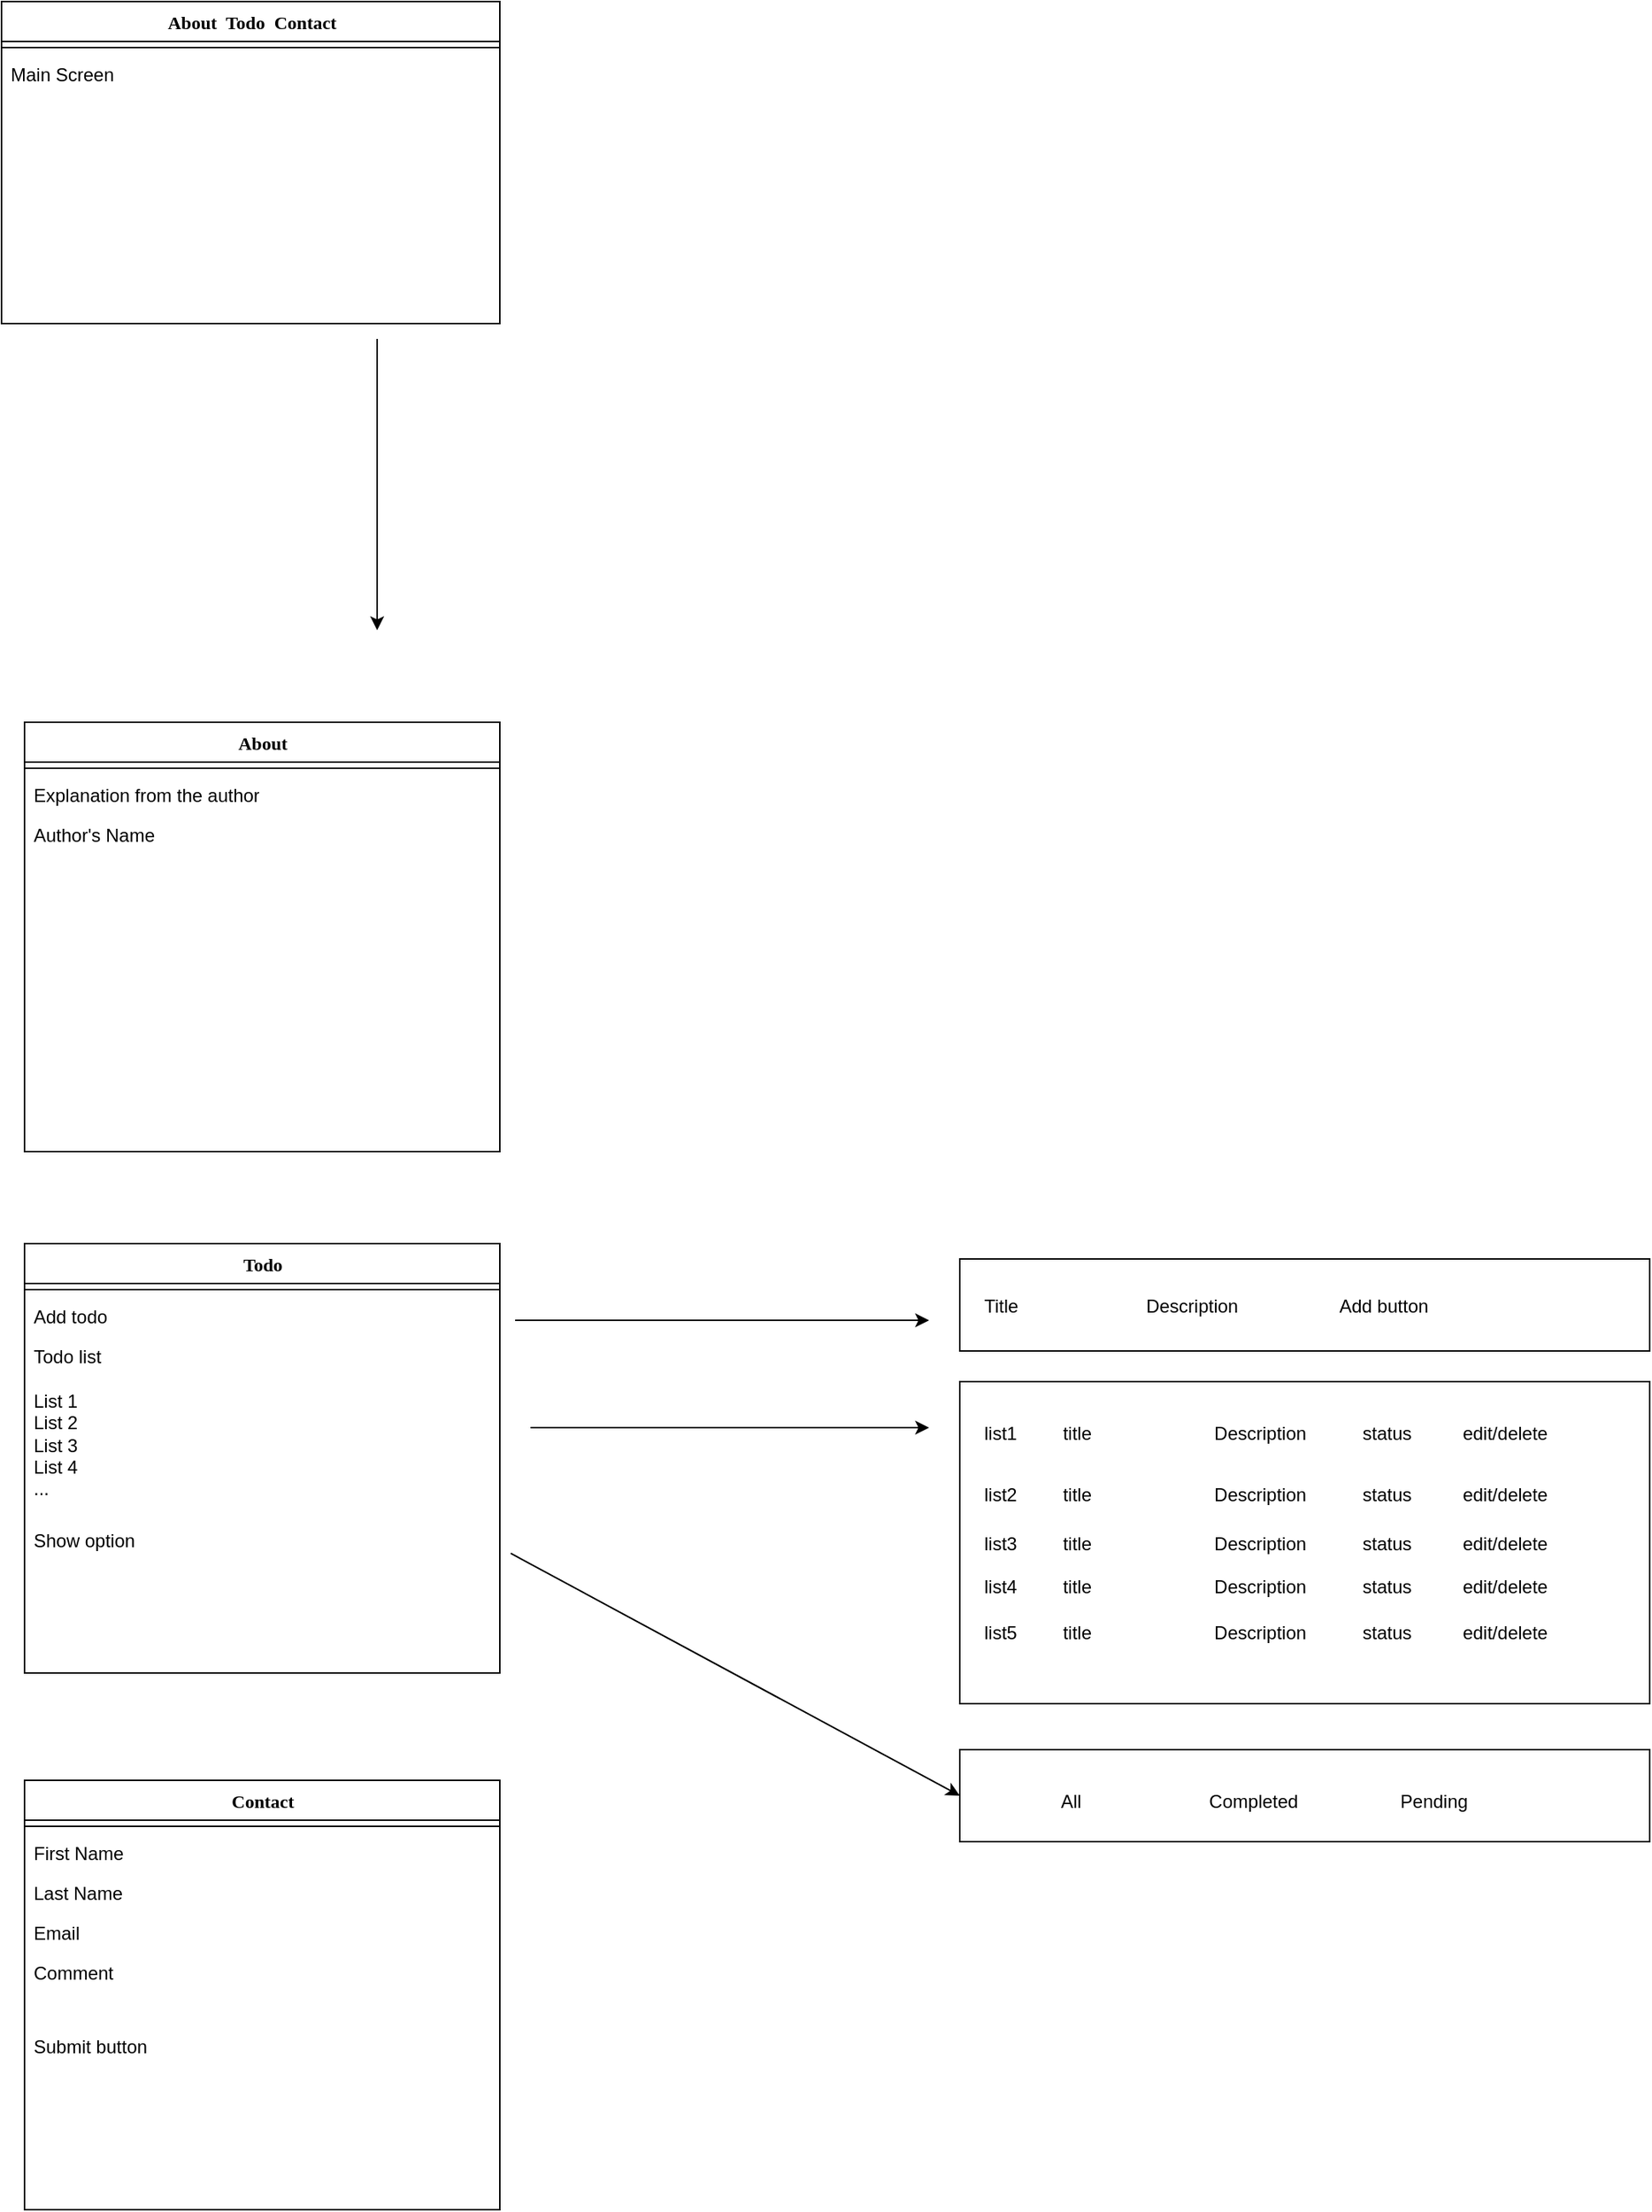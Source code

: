 <mxfile version="22.0.2" type="github">
  <diagram name="Page-1" id="9f46799a-70d6-7492-0946-bef42562c5a5">
    <mxGraphModel dx="4780" dy="3483" grid="1" gridSize="10" guides="1" tooltips="1" connect="1" arrows="1" fold="1" page="1" pageScale="1" pageWidth="1100" pageHeight="850" background="none" math="0" shadow="0">
      <root>
        <mxCell id="0" />
        <mxCell id="1" parent="0" />
        <mxCell id="78961159f06e98e8-108" value="About&amp;nbsp; Todo&amp;nbsp; Contact" style="swimlane;html=1;fontStyle=1;align=center;verticalAlign=top;childLayout=stackLayout;horizontal=1;startSize=26;horizontalStack=0;resizeParent=1;resizeLast=0;collapsible=1;marginBottom=0;swimlaneFillColor=#ffffff;rounded=0;shadow=0;comic=0;labelBackgroundColor=none;strokeWidth=1;fillColor=none;fontFamily=Verdana;fontSize=12" parent="1" vertex="1">
          <mxGeometry x="5" y="-820" width="325" height="210" as="geometry" />
        </mxCell>
        <mxCell id="78961159f06e98e8-116" value="" style="line;html=1;strokeWidth=1;fillColor=none;align=left;verticalAlign=middle;spacingTop=-1;spacingLeft=3;spacingRight=3;rotatable=0;labelPosition=right;points=[];portConstraint=eastwest;" parent="78961159f06e98e8-108" vertex="1">
          <mxGeometry y="26" width="325" height="8" as="geometry" />
        </mxCell>
        <mxCell id="78961159f06e98e8-120" value="Main Screen" style="text;html=1;strokeColor=none;fillColor=none;align=left;verticalAlign=top;spacingLeft=4;spacingRight=4;whiteSpace=wrap;overflow=hidden;rotatable=0;points=[[0,0.5],[1,0.5]];portConstraint=eastwest;" parent="78961159f06e98e8-108" vertex="1">
          <mxGeometry y="34" width="325" height="26" as="geometry" />
        </mxCell>
        <mxCell id="h2hBRqbKWnEYXhPbaiBG-1" value="About" style="swimlane;html=1;fontStyle=1;align=center;verticalAlign=top;childLayout=stackLayout;horizontal=1;startSize=26;horizontalStack=0;resizeParent=1;resizeLast=0;collapsible=1;marginBottom=0;swimlaneFillColor=#ffffff;rounded=0;shadow=0;comic=0;labelBackgroundColor=none;strokeWidth=1;fillColor=none;fontFamily=Verdana;fontSize=12" vertex="1" parent="1">
          <mxGeometry x="20" y="-350" width="310" height="280" as="geometry" />
        </mxCell>
        <mxCell id="h2hBRqbKWnEYXhPbaiBG-2" value="" style="line;html=1;strokeWidth=1;fillColor=none;align=left;verticalAlign=middle;spacingTop=-1;spacingLeft=3;spacingRight=3;rotatable=0;labelPosition=right;points=[];portConstraint=eastwest;" vertex="1" parent="h2hBRqbKWnEYXhPbaiBG-1">
          <mxGeometry y="26" width="310" height="8" as="geometry" />
        </mxCell>
        <mxCell id="h2hBRqbKWnEYXhPbaiBG-3" value="Explanation from the author" style="text;html=1;strokeColor=none;fillColor=none;align=left;verticalAlign=top;spacingLeft=4;spacingRight=4;whiteSpace=wrap;overflow=hidden;rotatable=0;points=[[0,0.5],[1,0.5]];portConstraint=eastwest;" vertex="1" parent="h2hBRqbKWnEYXhPbaiBG-1">
          <mxGeometry y="34" width="310" height="26" as="geometry" />
        </mxCell>
        <mxCell id="h2hBRqbKWnEYXhPbaiBG-4" value="Author&#39;s Name" style="text;html=1;strokeColor=none;fillColor=none;align=left;verticalAlign=top;spacingLeft=4;spacingRight=4;whiteSpace=wrap;overflow=hidden;rotatable=0;points=[[0,0.5],[1,0.5]];portConstraint=eastwest;" vertex="1" parent="h2hBRqbKWnEYXhPbaiBG-1">
          <mxGeometry y="60" width="310" height="26" as="geometry" />
        </mxCell>
        <mxCell id="h2hBRqbKWnEYXhPbaiBG-5" value="Todo" style="swimlane;html=1;fontStyle=1;align=center;verticalAlign=top;childLayout=stackLayout;horizontal=1;startSize=26;horizontalStack=0;resizeParent=1;resizeLast=0;collapsible=1;marginBottom=0;swimlaneFillColor=#ffffff;rounded=0;shadow=0;comic=0;labelBackgroundColor=none;strokeWidth=1;fillColor=none;fontFamily=Verdana;fontSize=12" vertex="1" parent="1">
          <mxGeometry x="20" y="-10" width="310" height="280" as="geometry" />
        </mxCell>
        <mxCell id="h2hBRqbKWnEYXhPbaiBG-6" value="" style="line;html=1;strokeWidth=1;fillColor=none;align=left;verticalAlign=middle;spacingTop=-1;spacingLeft=3;spacingRight=3;rotatable=0;labelPosition=right;points=[];portConstraint=eastwest;" vertex="1" parent="h2hBRqbKWnEYXhPbaiBG-5">
          <mxGeometry y="26" width="310" height="8" as="geometry" />
        </mxCell>
        <mxCell id="h2hBRqbKWnEYXhPbaiBG-7" value="Add todo" style="text;html=1;strokeColor=none;fillColor=none;align=left;verticalAlign=top;spacingLeft=4;spacingRight=4;whiteSpace=wrap;overflow=hidden;rotatable=0;points=[[0,0.5],[1,0.5]];portConstraint=eastwest;" vertex="1" parent="h2hBRqbKWnEYXhPbaiBG-5">
          <mxGeometry y="34" width="310" height="26" as="geometry" />
        </mxCell>
        <mxCell id="h2hBRqbKWnEYXhPbaiBG-8" value="Todo list&lt;br&gt;&lt;br&gt;List 1&lt;br&gt;List 2&lt;br&gt;List 3&lt;br&gt;List 4&lt;br&gt;..." style="text;html=1;strokeColor=none;fillColor=none;align=left;verticalAlign=top;spacingLeft=4;spacingRight=4;whiteSpace=wrap;overflow=hidden;rotatable=0;points=[[0,0.5],[1,0.5]];portConstraint=eastwest;" vertex="1" parent="h2hBRqbKWnEYXhPbaiBG-5">
          <mxGeometry y="60" width="310" height="120" as="geometry" />
        </mxCell>
        <mxCell id="h2hBRqbKWnEYXhPbaiBG-9" value="Show option" style="text;html=1;strokeColor=none;fillColor=none;align=left;verticalAlign=top;spacingLeft=4;spacingRight=4;whiteSpace=wrap;overflow=hidden;rotatable=0;points=[[0,0.5],[1,0.5]];portConstraint=eastwest;" vertex="1" parent="h2hBRqbKWnEYXhPbaiBG-5">
          <mxGeometry y="180" width="310" height="26" as="geometry" />
        </mxCell>
        <mxCell id="h2hBRqbKWnEYXhPbaiBG-10" value="Contact" style="swimlane;html=1;fontStyle=1;align=center;verticalAlign=top;childLayout=stackLayout;horizontal=1;startSize=26;horizontalStack=0;resizeParent=1;resizeLast=0;collapsible=1;marginBottom=0;swimlaneFillColor=#ffffff;rounded=0;shadow=0;comic=0;labelBackgroundColor=none;strokeWidth=1;fillColor=none;fontFamily=Verdana;fontSize=12" vertex="1" parent="1">
          <mxGeometry x="20" y="340" width="310" height="280" as="geometry" />
        </mxCell>
        <mxCell id="h2hBRqbKWnEYXhPbaiBG-11" value="" style="line;html=1;strokeWidth=1;fillColor=none;align=left;verticalAlign=middle;spacingTop=-1;spacingLeft=3;spacingRight=3;rotatable=0;labelPosition=right;points=[];portConstraint=eastwest;" vertex="1" parent="h2hBRqbKWnEYXhPbaiBG-10">
          <mxGeometry y="26" width="310" height="8" as="geometry" />
        </mxCell>
        <mxCell id="h2hBRqbKWnEYXhPbaiBG-12" value="First Name" style="text;html=1;strokeColor=none;fillColor=none;align=left;verticalAlign=top;spacingLeft=4;spacingRight=4;whiteSpace=wrap;overflow=hidden;rotatable=0;points=[[0,0.5],[1,0.5]];portConstraint=eastwest;" vertex="1" parent="h2hBRqbKWnEYXhPbaiBG-10">
          <mxGeometry y="34" width="310" height="26" as="geometry" />
        </mxCell>
        <mxCell id="h2hBRqbKWnEYXhPbaiBG-13" value="Last Name" style="text;html=1;strokeColor=none;fillColor=none;align=left;verticalAlign=top;spacingLeft=4;spacingRight=4;whiteSpace=wrap;overflow=hidden;rotatable=0;points=[[0,0.5],[1,0.5]];portConstraint=eastwest;" vertex="1" parent="h2hBRqbKWnEYXhPbaiBG-10">
          <mxGeometry y="60" width="310" height="26" as="geometry" />
        </mxCell>
        <mxCell id="h2hBRqbKWnEYXhPbaiBG-14" value="Email" style="text;html=1;strokeColor=none;fillColor=none;align=left;verticalAlign=top;spacingLeft=4;spacingRight=4;whiteSpace=wrap;overflow=hidden;rotatable=0;points=[[0,0.5],[1,0.5]];portConstraint=eastwest;" vertex="1" parent="h2hBRqbKWnEYXhPbaiBG-10">
          <mxGeometry y="86" width="310" height="26" as="geometry" />
        </mxCell>
        <mxCell id="h2hBRqbKWnEYXhPbaiBG-15" value="Comment" style="text;html=1;strokeColor=none;fillColor=none;align=left;verticalAlign=top;spacingLeft=4;spacingRight=4;whiteSpace=wrap;overflow=hidden;rotatable=0;points=[[0,0.5],[1,0.5]];portConstraint=eastwest;" vertex="1" parent="h2hBRqbKWnEYXhPbaiBG-10">
          <mxGeometry y="112" width="310" height="48" as="geometry" />
        </mxCell>
        <mxCell id="h2hBRqbKWnEYXhPbaiBG-16" value="Submit button" style="text;html=1;strokeColor=none;fillColor=none;align=left;verticalAlign=top;spacingLeft=4;spacingRight=4;whiteSpace=wrap;overflow=hidden;rotatable=0;points=[[0,0.5],[1,0.5]];portConstraint=eastwest;" vertex="1" parent="h2hBRqbKWnEYXhPbaiBG-10">
          <mxGeometry y="160" width="310" height="70" as="geometry" />
        </mxCell>
        <mxCell id="h2hBRqbKWnEYXhPbaiBG-17" value="" style="endArrow=classic;html=1;rounded=0;" edge="1" parent="1">
          <mxGeometry width="50" height="50" relative="1" as="geometry">
            <mxPoint x="250" y="-600" as="sourcePoint" />
            <mxPoint x="250" y="-410" as="targetPoint" />
          </mxGeometry>
        </mxCell>
        <mxCell id="h2hBRqbKWnEYXhPbaiBG-18" value="" style="endArrow=classic;html=1;rounded=0;" edge="1" parent="1">
          <mxGeometry width="50" height="50" relative="1" as="geometry">
            <mxPoint x="340" y="40" as="sourcePoint" />
            <mxPoint x="610" y="40" as="targetPoint" />
          </mxGeometry>
        </mxCell>
        <mxCell id="h2hBRqbKWnEYXhPbaiBG-20" value="" style="rounded=0;whiteSpace=wrap;html=1;" vertex="1" parent="1">
          <mxGeometry x="630" width="450" height="60" as="geometry" />
        </mxCell>
        <mxCell id="h2hBRqbKWnEYXhPbaiBG-21" value="Title&amp;nbsp; &amp;nbsp; &amp;nbsp; &amp;nbsp; &amp;nbsp; &amp;nbsp; &amp;nbsp; &amp;nbsp; &amp;nbsp; &amp;nbsp; &amp;nbsp; &amp;nbsp; &amp;nbsp;Description&amp;nbsp; &amp;nbsp; &amp;nbsp; &amp;nbsp; &amp;nbsp; &amp;nbsp; &amp;nbsp; &amp;nbsp; &amp;nbsp; &amp;nbsp; Add button" style="text;html=1;strokeColor=none;fillColor=none;align=left;verticalAlign=top;spacingLeft=4;spacingRight=4;whiteSpace=wrap;overflow=hidden;rotatable=0;points=[[0,0.5],[1,0.5]];portConstraint=eastwest;" vertex="1" parent="1">
          <mxGeometry x="640" y="17" width="310" height="26" as="geometry" />
        </mxCell>
        <mxCell id="h2hBRqbKWnEYXhPbaiBG-22" value="" style="endArrow=classic;html=1;rounded=0;" edge="1" parent="1">
          <mxGeometry width="50" height="50" relative="1" as="geometry">
            <mxPoint x="350" y="110" as="sourcePoint" />
            <mxPoint x="610" y="110" as="targetPoint" />
          </mxGeometry>
        </mxCell>
        <mxCell id="h2hBRqbKWnEYXhPbaiBG-23" value="" style="rounded=0;whiteSpace=wrap;html=1;" vertex="1" parent="1">
          <mxGeometry x="630" y="80" width="450" height="210" as="geometry" />
        </mxCell>
        <mxCell id="h2hBRqbKWnEYXhPbaiBG-24" value="list1&amp;nbsp; &amp;nbsp; &amp;nbsp; &amp;nbsp; &amp;nbsp;title&amp;nbsp; &amp;nbsp; &amp;nbsp; &amp;nbsp; &amp;nbsp; &amp;nbsp; &amp;nbsp; &amp;nbsp; &amp;nbsp; &amp;nbsp; &amp;nbsp; &amp;nbsp; Description&amp;nbsp; &amp;nbsp; &amp;nbsp; &amp;nbsp; &amp;nbsp; &amp;nbsp;status&amp;nbsp; &amp;nbsp; &amp;nbsp; &amp;nbsp; &amp;nbsp; edit/delete" style="text;html=1;strokeColor=none;fillColor=none;align=left;verticalAlign=top;spacingLeft=4;spacingRight=4;whiteSpace=wrap;overflow=hidden;rotatable=0;points=[[0,0.5],[1,0.5]];portConstraint=eastwest;" vertex="1" parent="1">
          <mxGeometry x="640" y="100" width="410" height="26" as="geometry" />
        </mxCell>
        <mxCell id="h2hBRqbKWnEYXhPbaiBG-28" value="list2&amp;nbsp; &amp;nbsp; &amp;nbsp; &amp;nbsp; &amp;nbsp;title&amp;nbsp; &amp;nbsp; &amp;nbsp; &amp;nbsp; &amp;nbsp; &amp;nbsp; &amp;nbsp; &amp;nbsp; &amp;nbsp; &amp;nbsp; &amp;nbsp; &amp;nbsp; Description&amp;nbsp; &amp;nbsp; &amp;nbsp; &amp;nbsp; &amp;nbsp; &amp;nbsp;status&amp;nbsp; &amp;nbsp; &amp;nbsp; &amp;nbsp; &amp;nbsp; edit/delete" style="text;html=1;strokeColor=none;fillColor=none;align=left;verticalAlign=top;spacingLeft=4;spacingRight=4;whiteSpace=wrap;overflow=hidden;rotatable=0;points=[[0,0.5],[1,0.5]];portConstraint=eastwest;" vertex="1" parent="1">
          <mxGeometry x="640" y="140" width="410" height="26" as="geometry" />
        </mxCell>
        <mxCell id="h2hBRqbKWnEYXhPbaiBG-29" value="list3&amp;nbsp; &amp;nbsp; &amp;nbsp; &amp;nbsp; &amp;nbsp;title&amp;nbsp; &amp;nbsp; &amp;nbsp; &amp;nbsp; &amp;nbsp; &amp;nbsp; &amp;nbsp; &amp;nbsp; &amp;nbsp; &amp;nbsp; &amp;nbsp; &amp;nbsp; Description&amp;nbsp; &amp;nbsp; &amp;nbsp; &amp;nbsp; &amp;nbsp; &amp;nbsp;status&amp;nbsp; &amp;nbsp; &amp;nbsp; &amp;nbsp; &amp;nbsp; edit/delete" style="text;html=1;strokeColor=none;fillColor=none;align=left;verticalAlign=top;spacingLeft=4;spacingRight=4;whiteSpace=wrap;overflow=hidden;rotatable=0;points=[[0,0.5],[1,0.5]];portConstraint=eastwest;" vertex="1" parent="1">
          <mxGeometry x="640" y="172" width="410" height="26" as="geometry" />
        </mxCell>
        <mxCell id="h2hBRqbKWnEYXhPbaiBG-30" value="list4&amp;nbsp; &amp;nbsp; &amp;nbsp; &amp;nbsp; &amp;nbsp;title&amp;nbsp; &amp;nbsp; &amp;nbsp; &amp;nbsp; &amp;nbsp; &amp;nbsp; &amp;nbsp; &amp;nbsp; &amp;nbsp; &amp;nbsp; &amp;nbsp; &amp;nbsp; Description&amp;nbsp; &amp;nbsp; &amp;nbsp; &amp;nbsp; &amp;nbsp; &amp;nbsp;status&amp;nbsp; &amp;nbsp; &amp;nbsp; &amp;nbsp; &amp;nbsp; edit/delete" style="text;html=1;strokeColor=none;fillColor=none;align=left;verticalAlign=top;spacingLeft=4;spacingRight=4;whiteSpace=wrap;overflow=hidden;rotatable=0;points=[[0,0.5],[1,0.5]];portConstraint=eastwest;" vertex="1" parent="1">
          <mxGeometry x="640" y="200" width="410" height="26" as="geometry" />
        </mxCell>
        <mxCell id="h2hBRqbKWnEYXhPbaiBG-31" value="list5&amp;nbsp; &amp;nbsp; &amp;nbsp; &amp;nbsp; &amp;nbsp;title&amp;nbsp; &amp;nbsp; &amp;nbsp; &amp;nbsp; &amp;nbsp; &amp;nbsp; &amp;nbsp; &amp;nbsp; &amp;nbsp; &amp;nbsp; &amp;nbsp; &amp;nbsp; Description&amp;nbsp; &amp;nbsp; &amp;nbsp; &amp;nbsp; &amp;nbsp; &amp;nbsp;status&amp;nbsp; &amp;nbsp; &amp;nbsp; &amp;nbsp; &amp;nbsp; edit/delete" style="text;html=1;strokeColor=none;fillColor=none;align=left;verticalAlign=top;spacingLeft=4;spacingRight=4;whiteSpace=wrap;overflow=hidden;rotatable=0;points=[[0,0.5],[1,0.5]];portConstraint=eastwest;" vertex="1" parent="1">
          <mxGeometry x="640" y="230" width="410" height="26" as="geometry" />
        </mxCell>
        <mxCell id="h2hBRqbKWnEYXhPbaiBG-32" value="" style="rounded=0;whiteSpace=wrap;html=1;" vertex="1" parent="1">
          <mxGeometry x="630" y="320" width="450" height="60" as="geometry" />
        </mxCell>
        <mxCell id="h2hBRqbKWnEYXhPbaiBG-33" value="" style="endArrow=classic;html=1;rounded=0;entryX=0;entryY=0.5;entryDx=0;entryDy=0;exitX=1.023;exitY=0.846;exitDx=0;exitDy=0;exitPerimeter=0;" edge="1" parent="1" source="h2hBRqbKWnEYXhPbaiBG-9" target="h2hBRqbKWnEYXhPbaiBG-32">
          <mxGeometry width="50" height="50" relative="1" as="geometry">
            <mxPoint x="810" y="390" as="sourcePoint" />
            <mxPoint x="860" y="340" as="targetPoint" />
          </mxGeometry>
        </mxCell>
        <mxCell id="h2hBRqbKWnEYXhPbaiBG-36" value="All&amp;nbsp; &amp;nbsp; &amp;nbsp; &amp;nbsp; &amp;nbsp; &amp;nbsp; &amp;nbsp; &amp;nbsp; &amp;nbsp; &amp;nbsp; &amp;nbsp; &amp;nbsp; &amp;nbsp;Completed&amp;nbsp; &amp;nbsp; &amp;nbsp; &amp;nbsp; &amp;nbsp; &amp;nbsp; &amp;nbsp; &amp;nbsp; &amp;nbsp; &amp;nbsp; Pending" style="text;html=1;strokeColor=none;fillColor=none;align=left;verticalAlign=top;spacingLeft=4;spacingRight=4;whiteSpace=wrap;overflow=hidden;rotatable=0;points=[[0,0.5],[1,0.5]];portConstraint=eastwest;" vertex="1" parent="1">
          <mxGeometry x="690" y="340" width="310" height="26" as="geometry" />
        </mxCell>
      </root>
    </mxGraphModel>
  </diagram>
</mxfile>
